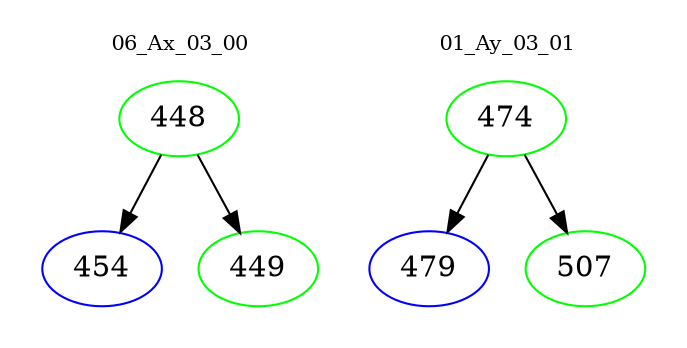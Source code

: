 digraph{
subgraph cluster_0 {
color = white
label = "06_Ax_03_00";
fontsize=10;
T0_448 [label="448", color="green"]
T0_448 -> T0_454 [color="black"]
T0_454 [label="454", color="blue"]
T0_448 -> T0_449 [color="black"]
T0_449 [label="449", color="green"]
}
subgraph cluster_1 {
color = white
label = "01_Ay_03_01";
fontsize=10;
T1_474 [label="474", color="green"]
T1_474 -> T1_479 [color="black"]
T1_479 [label="479", color="blue"]
T1_474 -> T1_507 [color="black"]
T1_507 [label="507", color="green"]
}
}
